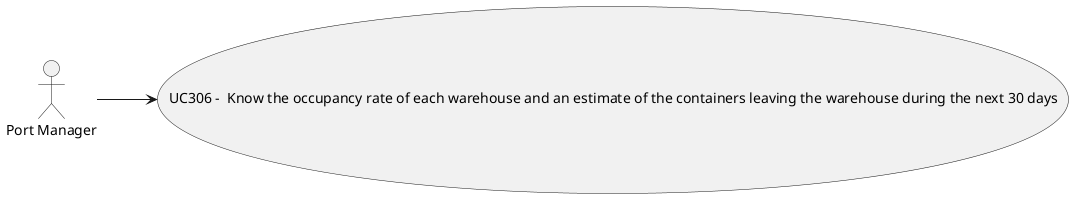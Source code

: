 @startuml
left to right direction
:Port Manager: --> (UC306 -  Know the occupancy rate of each warehouse and an estimate of the containers leaving the warehouse during the next 30 days)
@enduml